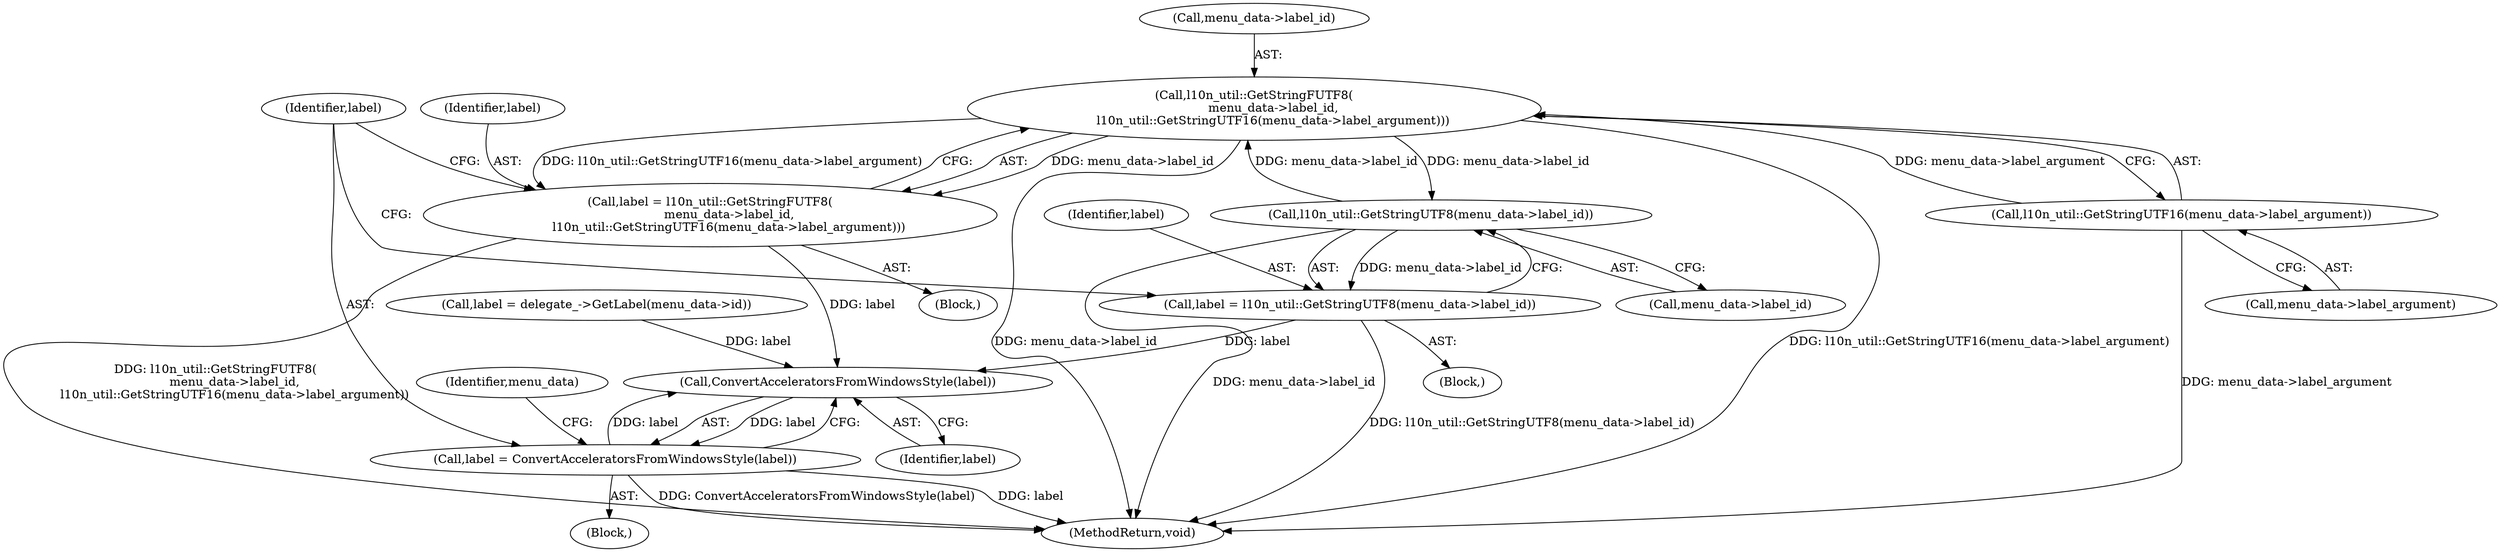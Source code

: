digraph "0_Chrome_3290c948762c47292fb388de8318859ee22b6688@pointer" {
"1000130" [label="(Call,l10n_util::GetStringFUTF8(\n          menu_data->label_id,\n          l10n_util::GetStringUTF16(menu_data->label_argument)))"];
"1000146" [label="(Call,l10n_util::GetStringUTF8(menu_data->label_id))"];
"1000130" [label="(Call,l10n_util::GetStringFUTF8(\n          menu_data->label_id,\n          l10n_util::GetStringUTF16(menu_data->label_argument)))"];
"1000134" [label="(Call,l10n_util::GetStringUTF16(menu_data->label_argument))"];
"1000128" [label="(Call,label = l10n_util::GetStringFUTF8(\n          menu_data->label_id,\n          l10n_util::GetStringUTF16(menu_data->label_argument)))"];
"1000169" [label="(Call,ConvertAcceleratorsFromWindowsStyle(label))"];
"1000167" [label="(Call,label = ConvertAcceleratorsFromWindowsStyle(label))"];
"1000144" [label="(Call,label = l10n_util::GetStringUTF8(menu_data->label_id))"];
"1000127" [label="(Block,)"];
"1000134" [label="(Call,l10n_util::GetStringUTF16(menu_data->label_argument))"];
"1000143" [label="(Block,)"];
"1000131" [label="(Call,menu_data->label_id)"];
"1000169" [label="(Call,ConvertAcceleratorsFromWindowsStyle(label))"];
"1000145" [label="(Identifier,label)"];
"1000293" [label="(MethodReturn,void)"];
"1000146" [label="(Call,l10n_util::GetStringUTF8(menu_data->label_id))"];
"1000147" [label="(Call,menu_data->label_id)"];
"1000167" [label="(Call,label = ConvertAcceleratorsFromWindowsStyle(label))"];
"1000135" [label="(Call,menu_data->label_argument)"];
"1000170" [label="(Identifier,label)"];
"1000117" [label="(Block,)"];
"1000173" [label="(Identifier,menu_data)"];
"1000129" [label="(Identifier,label)"];
"1000168" [label="(Identifier,label)"];
"1000128" [label="(Call,label = l10n_util::GetStringFUTF8(\n          menu_data->label_id,\n          l10n_util::GetStringUTF16(menu_data->label_argument)))"];
"1000158" [label="(Call,label = delegate_->GetLabel(menu_data->id))"];
"1000144" [label="(Call,label = l10n_util::GetStringUTF8(menu_data->label_id))"];
"1000130" [label="(Call,l10n_util::GetStringFUTF8(\n          menu_data->label_id,\n          l10n_util::GetStringUTF16(menu_data->label_argument)))"];
"1000130" -> "1000128"  [label="AST: "];
"1000130" -> "1000134"  [label="CFG: "];
"1000131" -> "1000130"  [label="AST: "];
"1000134" -> "1000130"  [label="AST: "];
"1000128" -> "1000130"  [label="CFG: "];
"1000130" -> "1000293"  [label="DDG: l10n_util::GetStringUTF16(menu_data->label_argument)"];
"1000130" -> "1000293"  [label="DDG: menu_data->label_id"];
"1000130" -> "1000128"  [label="DDG: menu_data->label_id"];
"1000130" -> "1000128"  [label="DDG: l10n_util::GetStringUTF16(menu_data->label_argument)"];
"1000146" -> "1000130"  [label="DDG: menu_data->label_id"];
"1000134" -> "1000130"  [label="DDG: menu_data->label_argument"];
"1000130" -> "1000146"  [label="DDG: menu_data->label_id"];
"1000146" -> "1000144"  [label="AST: "];
"1000146" -> "1000147"  [label="CFG: "];
"1000147" -> "1000146"  [label="AST: "];
"1000144" -> "1000146"  [label="CFG: "];
"1000146" -> "1000293"  [label="DDG: menu_data->label_id"];
"1000146" -> "1000144"  [label="DDG: menu_data->label_id"];
"1000134" -> "1000135"  [label="CFG: "];
"1000135" -> "1000134"  [label="AST: "];
"1000134" -> "1000293"  [label="DDG: menu_data->label_argument"];
"1000128" -> "1000127"  [label="AST: "];
"1000129" -> "1000128"  [label="AST: "];
"1000168" -> "1000128"  [label="CFG: "];
"1000128" -> "1000293"  [label="DDG: l10n_util::GetStringFUTF8(\n          menu_data->label_id,\n          l10n_util::GetStringUTF16(menu_data->label_argument))"];
"1000128" -> "1000169"  [label="DDG: label"];
"1000169" -> "1000167"  [label="AST: "];
"1000169" -> "1000170"  [label="CFG: "];
"1000170" -> "1000169"  [label="AST: "];
"1000167" -> "1000169"  [label="CFG: "];
"1000169" -> "1000167"  [label="DDG: label"];
"1000158" -> "1000169"  [label="DDG: label"];
"1000167" -> "1000169"  [label="DDG: label"];
"1000144" -> "1000169"  [label="DDG: label"];
"1000167" -> "1000117"  [label="AST: "];
"1000168" -> "1000167"  [label="AST: "];
"1000173" -> "1000167"  [label="CFG: "];
"1000167" -> "1000293"  [label="DDG: label"];
"1000167" -> "1000293"  [label="DDG: ConvertAcceleratorsFromWindowsStyle(label)"];
"1000144" -> "1000143"  [label="AST: "];
"1000145" -> "1000144"  [label="AST: "];
"1000168" -> "1000144"  [label="CFG: "];
"1000144" -> "1000293"  [label="DDG: l10n_util::GetStringUTF8(menu_data->label_id)"];
}
